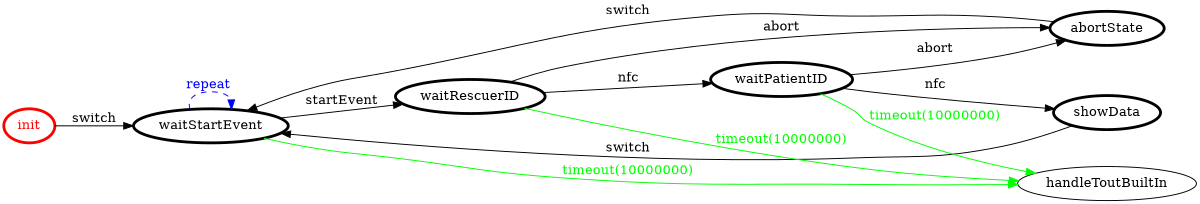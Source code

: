 /*
*
* A GraphViz DOT FSM description 
* Please use a GraphViz visualizer (like http://www.webgraphviz.com)
*  
*/

digraph finite_state_machine {
	rankdir=LR
	size="8,5"
	
	init [ color = red ][ fontcolor = red ][ penwidth = 3 ]
	waitStartEvent [ color = black ][ fontcolor = black ][ penwidth = 3 ]
	showData [ color = black ][ fontcolor = black ][ penwidth = 3 ]
	waitPatientID [ color = black ][ fontcolor = black ][ penwidth = 3 ]
	abortState [ color = black ][ fontcolor = black ][ penwidth = 3 ]
	waitRescuerID [ color = black ][ fontcolor = black ][ penwidth = 3 ]
	
	waitRescuerID -> waitPatientID [ label = "nfc" ][ color = black ][ fontcolor = black ]
	waitRescuerID -> abortState [ label = "abort" ][ color = black ][ fontcolor = black ]
	waitPatientID -> abortState [ label = "abort" ][ color = black ][ fontcolor = black ]
	waitStartEvent -> waitStartEvent [ label = "repeat "][ style = dashed ][ color = blue ][ fontcolor = blue ]
	init -> waitStartEvent [ label = "switch" ][ color = black ][ fontcolor = black ]
	abortState -> waitStartEvent [ label = "switch" ][ color = black ][ fontcolor = black ]
	waitPatientID -> handleToutBuiltIn [ label = "timeout(10000000)" ][ color = green ][ fontcolor = green ]
	waitStartEvent -> waitRescuerID [ label = "startEvent" ][ color = black ][ fontcolor = black ]
	waitPatientID -> showData [ label = "nfc" ][ color = black ][ fontcolor = black ]
	showData -> waitStartEvent [ label = "switch" ][ color = black ][ fontcolor = black ]
	waitStartEvent -> handleToutBuiltIn [ label = "timeout(10000000)" ][ color = green ][ fontcolor = green ]
	waitRescuerID -> handleToutBuiltIn [ label = "timeout(10000000)" ][ color = green ][ fontcolor = green ]
}
